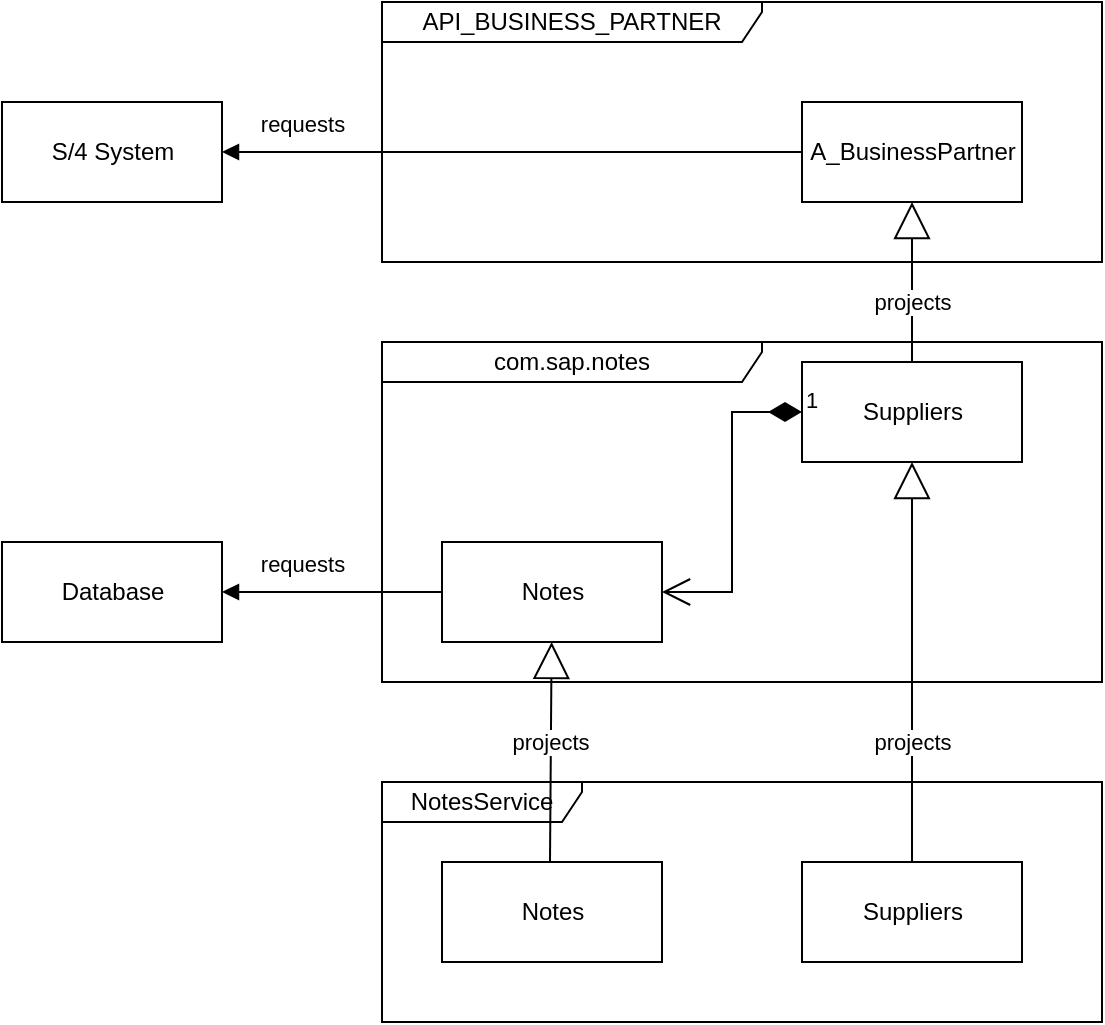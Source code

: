 <mxfile>
    <diagram id="f63MNExEARHemv8uKXmC" name="Page-1">
        <mxGraphModel dx="874" dy="414" grid="1" gridSize="10" guides="1" tooltips="1" connect="1" arrows="1" fold="1" page="1" pageScale="1" pageWidth="850" pageHeight="1100" math="0" shadow="0">
            <root>
                <mxCell id="0"/>
                <mxCell id="1" parent="0"/>
                <mxCell id="jFfBIeNJgKm7YW3a5aRN-12" value="API_BUSINESS_PARTNER" style="shape=umlFrame;whiteSpace=wrap;html=1;width=190;height=20;" parent="1" vertex="1">
                    <mxGeometry x="200" y="50" width="360" height="130" as="geometry"/>
                </mxCell>
                <mxCell id="jFfBIeNJgKm7YW3a5aRN-13" value="com.sap.notes" style="shape=umlFrame;whiteSpace=wrap;html=1;width=190;height=20;" parent="1" vertex="1">
                    <mxGeometry x="200" y="220" width="360" height="170" as="geometry"/>
                </mxCell>
                <mxCell id="jFfBIeNJgKm7YW3a5aRN-2" value="A_BusinessPartner" style="html=1;" parent="1" vertex="1">
                    <mxGeometry x="410" y="100" width="110" height="50" as="geometry"/>
                </mxCell>
                <mxCell id="jFfBIeNJgKm7YW3a5aRN-3" value="Notes" style="html=1;" parent="1" vertex="1">
                    <mxGeometry x="230" y="320" width="110" height="50" as="geometry"/>
                </mxCell>
                <mxCell id="jFfBIeNJgKm7YW3a5aRN-5" value="Suppliers" style="html=1;" parent="1" vertex="1">
                    <mxGeometry x="410" y="230" width="110" height="50" as="geometry"/>
                </mxCell>
                <mxCell id="jFfBIeNJgKm7YW3a5aRN-7" value="projects" style="endArrow=block;endSize=16;endFill=0;html=1;exitX=0.5;exitY=0;exitDx=0;exitDy=0;" parent="1" source="jFfBIeNJgKm7YW3a5aRN-5" target="jFfBIeNJgKm7YW3a5aRN-2" edge="1">
                    <mxGeometry x="-0.25" width="160" relative="1" as="geometry">
                        <mxPoint x="580" y="360" as="sourcePoint"/>
                        <mxPoint x="740" y="360" as="targetPoint"/>
                        <mxPoint as="offset"/>
                    </mxGeometry>
                </mxCell>
                <mxCell id="jFfBIeNJgKm7YW3a5aRN-14" value="NotesService" style="shape=umlFrame;whiteSpace=wrap;html=1;width=100;height=20;" parent="1" vertex="1">
                    <mxGeometry x="200" y="440" width="360" height="120" as="geometry"/>
                </mxCell>
                <mxCell id="jFfBIeNJgKm7YW3a5aRN-15" value="Notes" style="html=1;" parent="1" vertex="1">
                    <mxGeometry x="230" y="480" width="110" height="50" as="geometry"/>
                </mxCell>
                <mxCell id="jFfBIeNJgKm7YW3a5aRN-16" value="Suppliers" style="html=1;" parent="1" vertex="1">
                    <mxGeometry x="410" y="480" width="110" height="50" as="geometry"/>
                </mxCell>
                <mxCell id="jFfBIeNJgKm7YW3a5aRN-18" value="projects" style="endArrow=block;endSize=16;endFill=0;html=1;" parent="1" target="jFfBIeNJgKm7YW3a5aRN-3" edge="1">
                    <mxGeometry x="0.091" width="160" relative="1" as="geometry">
                        <mxPoint x="284" y="480" as="sourcePoint"/>
                        <mxPoint x="530" y="265" as="targetPoint"/>
                        <mxPoint as="offset"/>
                    </mxGeometry>
                </mxCell>
                <mxCell id="jFfBIeNJgKm7YW3a5aRN-19" value="projects" style="endArrow=block;endSize=16;endFill=0;html=1;exitX=0.5;exitY=0;exitDx=0;exitDy=0;entryX=0.5;entryY=1;entryDx=0;entryDy=0;" parent="1" source="jFfBIeNJgKm7YW3a5aRN-16" target="jFfBIeNJgKm7YW3a5aRN-5" edge="1">
                    <mxGeometry x="-0.4" width="160" relative="1" as="geometry">
                        <mxPoint x="294" y="490" as="sourcePoint"/>
                        <mxPoint x="294.815" y="380" as="targetPoint"/>
                        <mxPoint as="offset"/>
                    </mxGeometry>
                </mxCell>
                <mxCell id="w1YGFUIT9ERIj0VLSvAl-2" value="1" style="endArrow=open;html=1;endSize=12;startArrow=diamondThin;startSize=14;startFill=1;edgeStyle=orthogonalEdgeStyle;align=left;verticalAlign=bottom;rounded=0;entryX=1;entryY=0.5;entryDx=0;entryDy=0;" parent="1" source="jFfBIeNJgKm7YW3a5aRN-5" target="jFfBIeNJgKm7YW3a5aRN-3" edge="1">
                    <mxGeometry x="-1" y="3" relative="1" as="geometry">
                        <mxPoint x="420" y="320" as="sourcePoint"/>
                        <mxPoint x="580" y="320" as="targetPoint"/>
                    </mxGeometry>
                </mxCell>
                <mxCell id="2" value="requests" style="html=1;verticalAlign=bottom;endArrow=block;exitX=0;exitY=0.5;exitDx=0;exitDy=0;" parent="1" source="jFfBIeNJgKm7YW3a5aRN-3" edge="1">
                    <mxGeometry x="0.273" y="-5" width="80" relative="1" as="geometry">
                        <mxPoint x="70" y="310" as="sourcePoint"/>
                        <mxPoint x="120" y="345" as="targetPoint"/>
                        <mxPoint as="offset"/>
                    </mxGeometry>
                </mxCell>
                <mxCell id="3" value="Database" style="html=1;" parent="1" vertex="1">
                    <mxGeometry x="10" y="320" width="110" height="50" as="geometry"/>
                </mxCell>
                <mxCell id="4" value="S/4 System" style="html=1;" parent="1" vertex="1">
                    <mxGeometry x="10" y="100" width="110" height="50" as="geometry"/>
                </mxCell>
                <mxCell id="5" value="requests" style="html=1;verticalAlign=bottom;endArrow=block;exitX=0;exitY=0.5;exitDx=0;exitDy=0;entryX=1;entryY=0.5;entryDx=0;entryDy=0;" parent="1" source="jFfBIeNJgKm7YW3a5aRN-2" target="4" edge="1">
                    <mxGeometry x="0.724" y="-5" width="80" relative="1" as="geometry">
                        <mxPoint x="240" y="355" as="sourcePoint"/>
                        <mxPoint x="130" y="355" as="targetPoint"/>
                        <mxPoint as="offset"/>
                    </mxGeometry>
                </mxCell>
            </root>
        </mxGraphModel>
    </diagram>
</mxfile>